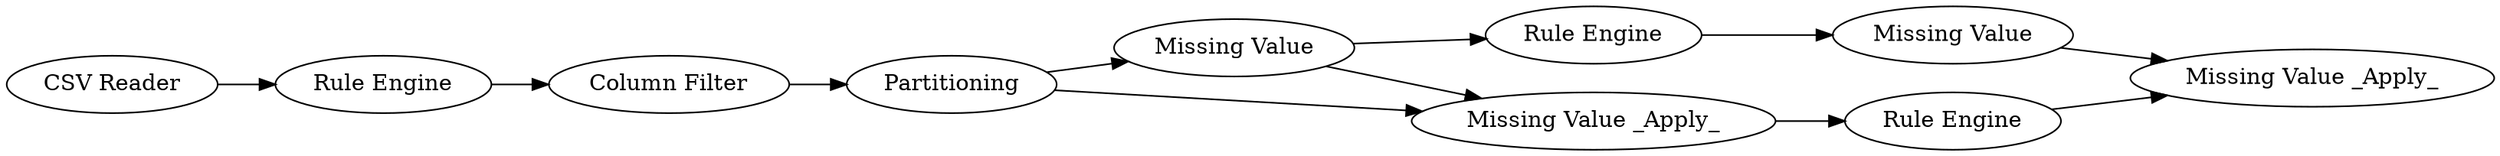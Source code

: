 digraph {
	61 -> 62
	62 -> 65
	63 -> 65
	60 -> 61
	60 -> 64
	782 -> 23
	24 -> 64
	24 -> 60
	23 -> 26
	26 -> 24
	64 -> 63
	24 [label=Partitioning]
	64 [label="Missing Value _Apply_"]
	62 [label="Missing Value"]
	65 [label="Missing Value _Apply_"]
	23 [label="Rule Engine"]
	26 [label="Column Filter"]
	61 [label="Rule Engine"]
	63 [label="Rule Engine"]
	782 [label="CSV Reader"]
	60 [label="Missing Value"]
	rankdir=LR
}
